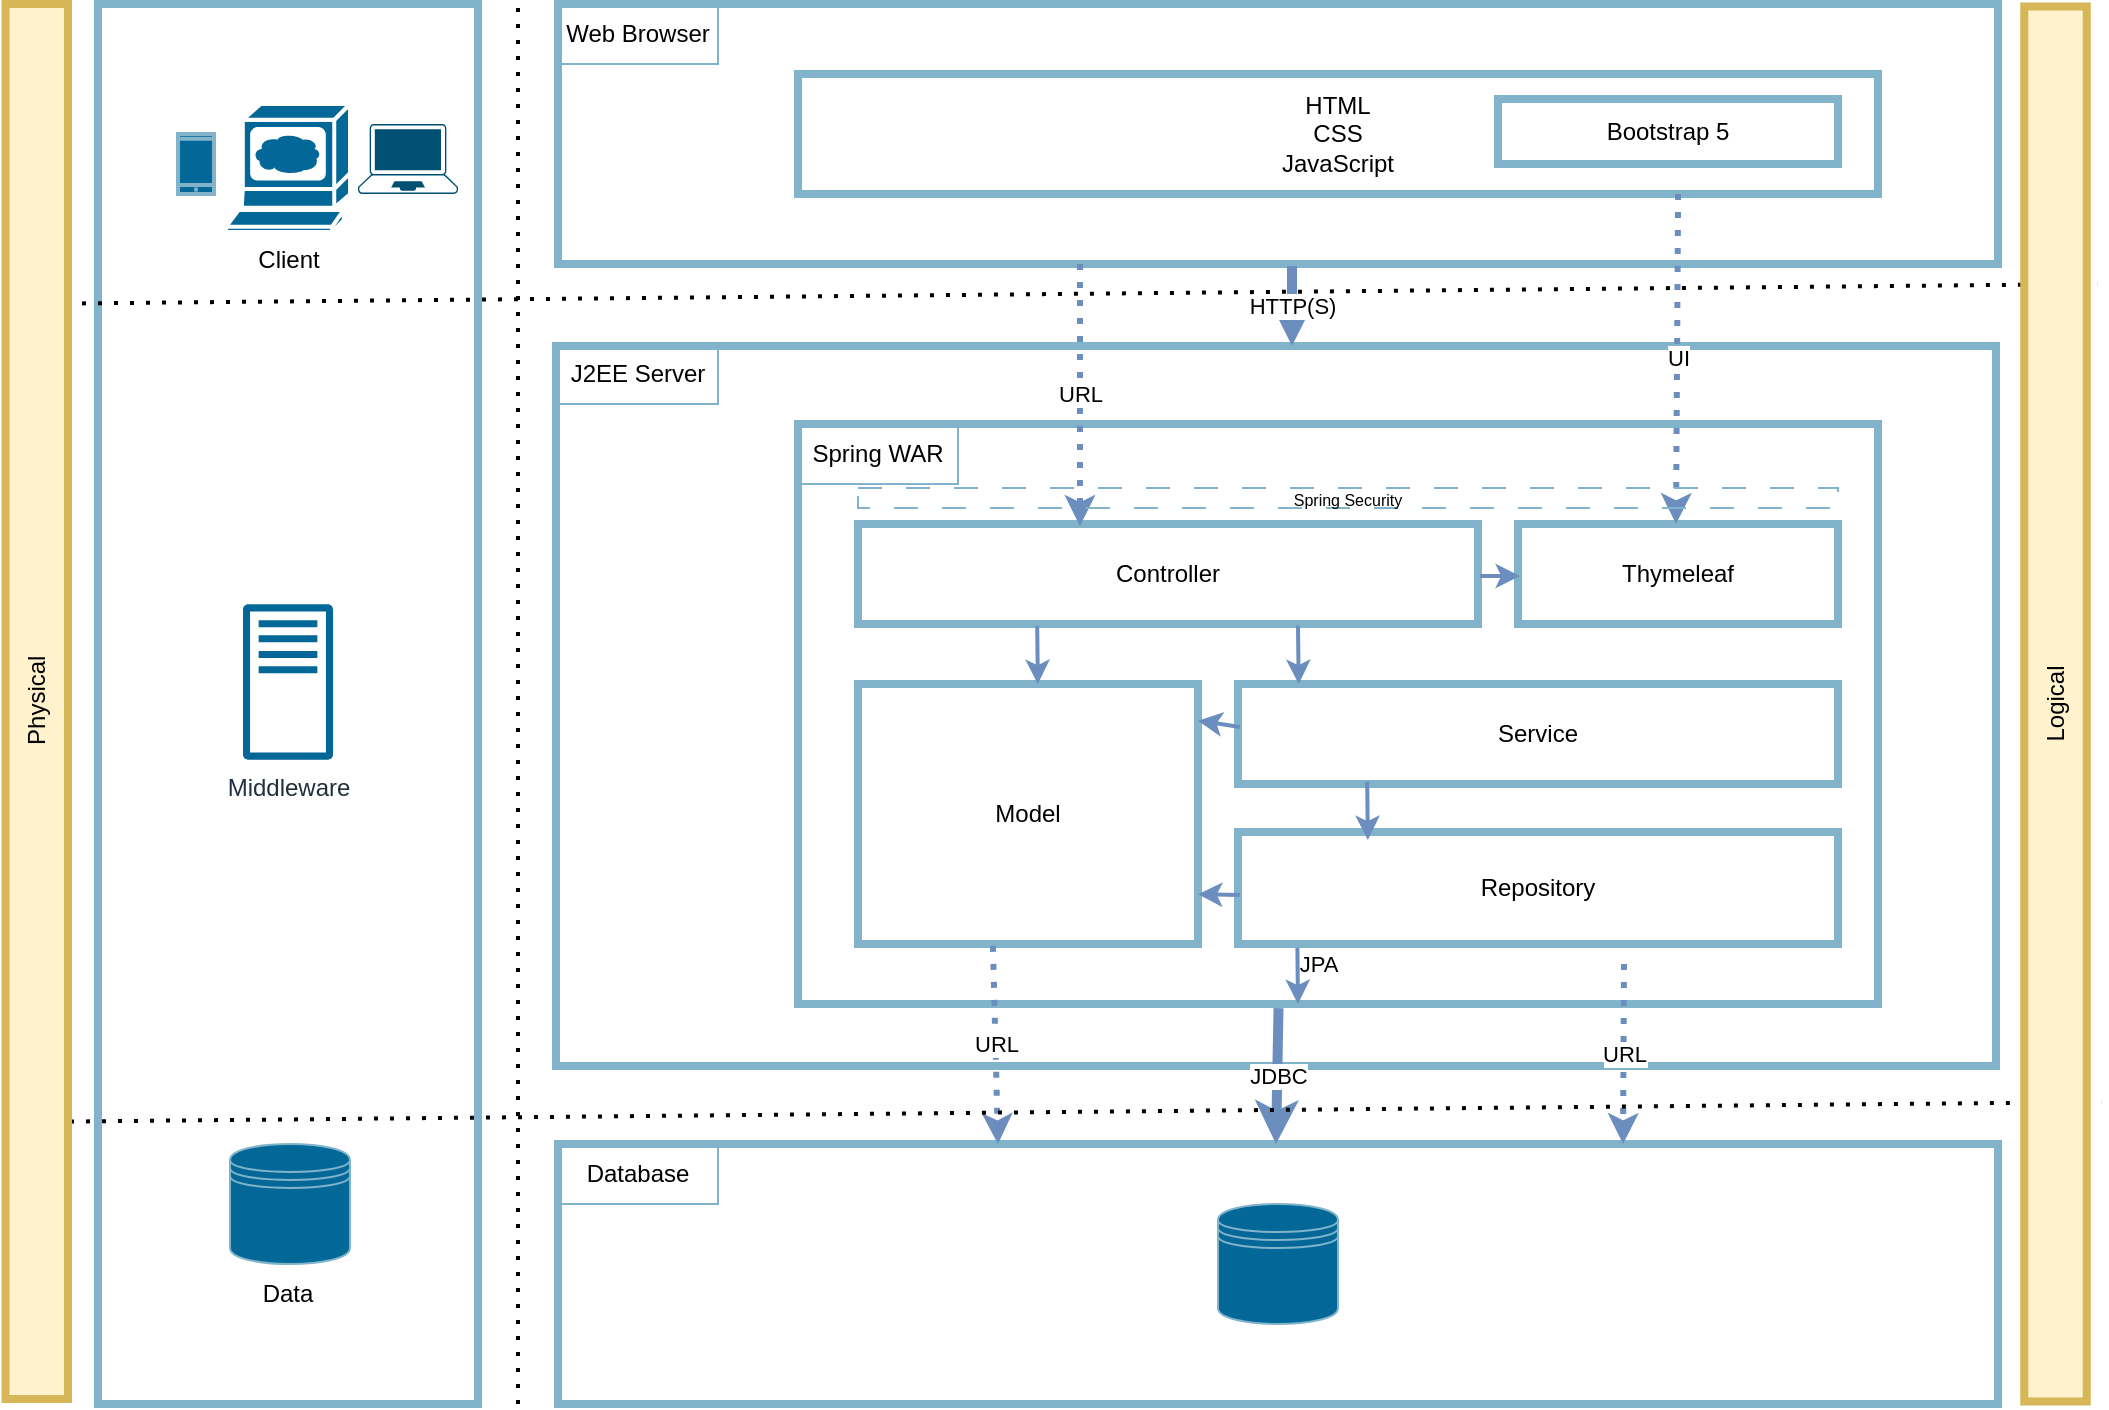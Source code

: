 <mxfile version="20.8.10" type="device"><diagram name="Page-1" id="4z8TRQdgjV0MRrvlpB9m"><mxGraphModel dx="1418" dy="820" grid="1" gridSize="10" guides="1" tooltips="1" connect="1" arrows="1" fold="1" page="1" pageScale="1" pageWidth="850" pageHeight="1100" math="0" shadow="0"><root><mxCell id="0"/><mxCell id="1" parent="0"/><mxCell id="D19SpQrq9sF7mbCw8guA-1" value="" style="endArrow=none;dashed=1;html=1;dashPattern=1 3;strokeWidth=2;rounded=0;" parent="1" edge="1"><mxGeometry width="50" height="50" relative="1" as="geometry"><mxPoint x="270" y="770" as="sourcePoint"/><mxPoint x="270" y="70" as="targetPoint"/></mxGeometry></mxCell><mxCell id="D19SpQrq9sF7mbCw8guA-4" value="" style="rounded=0;whiteSpace=wrap;html=1;strokeColor=#81b4cb;strokeWidth=4;fillColor=none;" parent="1" vertex="1"><mxGeometry x="60" y="70" width="190" height="700" as="geometry"/></mxCell><mxCell id="D19SpQrq9sF7mbCw8guA-5" value="Client" style="shape=mxgraph.cisco.computers_and_peripherals.web_browser;html=1;pointerEvents=1;dashed=0;fillColor=#036897;strokeColor=#ffffff;strokeWidth=2;verticalLabelPosition=bottom;verticalAlign=top;align=center;outlineConnect=0;" parent="1" vertex="1"><mxGeometry x="124" y="120" width="62" height="64" as="geometry"/></mxCell><mxCell id="D19SpQrq9sF7mbCw8guA-6" value="" style="html=1;verticalLabelPosition=bottom;align=center;labelBackgroundColor=#ffffff;verticalAlign=top;strokeWidth=2;strokeColor=#81b4cb;shadow=0;dashed=0;shape=mxgraph.ios7.icons.smartphone;fillColor=#036897;" parent="1" vertex="1"><mxGeometry x="100" y="135" width="18" height="30" as="geometry"/></mxCell><mxCell id="D19SpQrq9sF7mbCw8guA-7" value="" style="points=[[0.13,0.02,0],[0.5,0,0],[0.87,0.02,0],[0.885,0.4,0],[0.985,0.985,0],[0.5,1,0],[0.015,0.985,0],[0.115,0.4,0]];verticalLabelPosition=bottom;sketch=0;html=1;verticalAlign=top;aspect=fixed;align=center;pointerEvents=1;shape=mxgraph.cisco19.laptop;fillColor=#005073;strokeColor=none;" parent="1" vertex="1"><mxGeometry x="190" y="130" width="50" height="35" as="geometry"/></mxCell><mxCell id="D19SpQrq9sF7mbCw8guA-9" value="" style="shape=datastore;whiteSpace=wrap;html=1;strokeColor=#81b4cb;fillColor=#036897;" parent="1" vertex="1"><mxGeometry x="126" y="640" width="60" height="60" as="geometry"/></mxCell><mxCell id="D19SpQrq9sF7mbCw8guA-11" value="Middleware" style="sketch=0;outlineConnect=0;fontColor=#232F3E;gradientColor=none;fillColor=#036897;strokeColor=none;dashed=0;verticalLabelPosition=bottom;verticalAlign=top;align=center;html=1;fontSize=12;fontStyle=0;aspect=fixed;pointerEvents=1;shape=mxgraph.aws4.traditional_server;" parent="1" vertex="1"><mxGeometry x="132.5" y="370" width="45" height="78" as="geometry"/></mxCell><mxCell id="D19SpQrq9sF7mbCw8guA-12" value="Data" style="text;html=1;strokeColor=none;fillColor=none;align=center;verticalAlign=middle;whiteSpace=wrap;rounded=0;" parent="1" vertex="1"><mxGeometry x="125" y="700" width="60" height="30" as="geometry"/></mxCell><mxCell id="D19SpQrq9sF7mbCw8guA-14" value="" style="rounded=0;whiteSpace=wrap;html=1;strokeColor=#81b4cb;fillColor=none;strokeWidth=4;" parent="1" vertex="1"><mxGeometry x="290" y="70" width="720" height="130" as="geometry"/></mxCell><mxCell id="D19SpQrq9sF7mbCw8guA-15" value="" style="rounded=0;whiteSpace=wrap;html=1;strokeColor=#81b4cb;fillColor=none;strokeWidth=4;" parent="1" vertex="1"><mxGeometry x="289" y="241" width="720" height="360" as="geometry"/></mxCell><mxCell id="D19SpQrq9sF7mbCw8guA-16" value="" style="rounded=0;whiteSpace=wrap;html=1;strokeColor=#81b4cb;fillColor=none;strokeWidth=4;" parent="1" vertex="1"><mxGeometry x="290" y="640" width="720" height="130" as="geometry"/></mxCell><mxCell id="D19SpQrq9sF7mbCw8guA-17" value="" style="shape=datastore;whiteSpace=wrap;html=1;strokeColor=#81b4cb;fillColor=#036897;" parent="1" vertex="1"><mxGeometry x="620" y="670" width="60" height="60" as="geometry"/></mxCell><mxCell id="D19SpQrq9sF7mbCw8guA-18" value="J2EE Server" style="text;html=1;strokeColor=#81b4cb;fillColor=none;align=center;verticalAlign=middle;whiteSpace=wrap;rounded=0;" parent="1" vertex="1"><mxGeometry x="290" y="240" width="80" height="30" as="geometry"/></mxCell><mxCell id="D19SpQrq9sF7mbCw8guA-19" value="Database" style="text;html=1;strokeColor=#81b4cb;fillColor=none;align=center;verticalAlign=middle;whiteSpace=wrap;rounded=0;" parent="1" vertex="1"><mxGeometry x="290" y="640" width="80" height="30" as="geometry"/></mxCell><mxCell id="D19SpQrq9sF7mbCw8guA-20" value="Web Browser" style="text;html=1;strokeColor=#81b4cb;fillColor=none;align=center;verticalAlign=middle;whiteSpace=wrap;rounded=0;" parent="1" vertex="1"><mxGeometry x="290" y="70" width="80" height="30" as="geometry"/></mxCell><mxCell id="D19SpQrq9sF7mbCw8guA-21" value="JDBC" style="endArrow=classic;html=1;rounded=0;entryX=0.5;entryY=0;entryDx=0;entryDy=0;exitX=0.469;exitY=1.007;exitDx=0;exitDy=0;fillColor=#dae8fc;strokeColor=#6c8ebf;strokeWidth=5;exitPerimeter=0;" parent="1" edge="1"><mxGeometry width="50" height="50" relative="1" as="geometry"><mxPoint x="650.26" y="572.03" as="sourcePoint"/><mxPoint x="649" y="640" as="targetPoint"/></mxGeometry></mxCell><mxCell id="D19SpQrq9sF7mbCw8guA-22" value="HTTP(S)" style="endArrow=classic;html=1;rounded=0;entryX=0.5;entryY=0;entryDx=0;entryDy=0;exitX=0.5;exitY=1;exitDx=0;exitDy=0;fillColor=#dae8fc;strokeColor=#6c8ebf;strokeWidth=5;" parent="1" edge="1"><mxGeometry width="50" height="50" relative="1" as="geometry"><mxPoint x="657" y="201" as="sourcePoint"/><mxPoint x="657" y="241" as="targetPoint"/></mxGeometry></mxCell><mxCell id="D19SpQrq9sF7mbCw8guA-23" value="HTML&lt;br&gt;CSS&lt;br&gt;JavaScript" style="rounded=0;whiteSpace=wrap;html=1;strokeColor=#81b4cb;strokeWidth=4;fillColor=none;" parent="1" vertex="1"><mxGeometry x="410" y="105" width="540" height="60" as="geometry"/></mxCell><mxCell id="D19SpQrq9sF7mbCw8guA-24" value="Bootstrap 5" style="rounded=0;whiteSpace=wrap;html=1;strokeColor=#81b4cb;strokeWidth=4;fillColor=none;" parent="1" vertex="1"><mxGeometry x="760" y="117.5" width="170" height="32.5" as="geometry"/></mxCell><mxCell id="D19SpQrq9sF7mbCw8guA-25" value="" style="rounded=0;whiteSpace=wrap;html=1;strokeColor=#81b4cb;strokeWidth=4;fillColor=none;" parent="1" vertex="1"><mxGeometry x="410" y="280" width="540" height="290" as="geometry"/></mxCell><mxCell id="D19SpQrq9sF7mbCw8guA-26" value="Spring WAR" style="text;html=1;strokeColor=#81b4cb;fillColor=none;align=center;verticalAlign=middle;whiteSpace=wrap;rounded=0;" parent="1" vertex="1"><mxGeometry x="410" y="280" width="80" height="30" as="geometry"/></mxCell><mxCell id="D19SpQrq9sF7mbCw8guA-27" value="Controller" style="rounded=0;whiteSpace=wrap;html=1;strokeColor=#81b4cb;strokeWidth=4;fillColor=none;" parent="1" vertex="1"><mxGeometry x="440" y="330" width="310" height="50" as="geometry"/></mxCell><mxCell id="D19SpQrq9sF7mbCw8guA-28" value="Thymeleaf" style="rounded=0;whiteSpace=wrap;html=1;strokeColor=#81b4cb;strokeWidth=4;fillColor=none;" parent="1" vertex="1"><mxGeometry x="770" y="330" width="160" height="50" as="geometry"/></mxCell><mxCell id="D19SpQrq9sF7mbCw8guA-29" value="URL" style="endArrow=classic;html=1;rounded=0;entryX=0.358;entryY=0.02;entryDx=0;entryDy=0;fillColor=#dae8fc;strokeColor=#6c8ebf;strokeWidth=3;entryPerimeter=0;dashed=1;dashPattern=1 2;" parent="1" target="D19SpQrq9sF7mbCw8guA-27" edge="1"><mxGeometry width="50" height="50" relative="1" as="geometry"><mxPoint x="551" y="200" as="sourcePoint"/><mxPoint x="557" y="251" as="targetPoint"/></mxGeometry></mxCell><mxCell id="D19SpQrq9sF7mbCw8guA-33" value="Service" style="rounded=0;whiteSpace=wrap;html=1;strokeColor=#81b4cb;strokeWidth=4;fillColor=none;" parent="1" vertex="1"><mxGeometry x="630" y="410" width="300" height="50" as="geometry"/></mxCell><mxCell id="D19SpQrq9sF7mbCw8guA-34" value="Repository" style="rounded=0;whiteSpace=wrap;html=1;strokeColor=#81b4cb;strokeWidth=4;fillColor=none;" parent="1" vertex="1"><mxGeometry x="630" y="484" width="300" height="56" as="geometry"/></mxCell><mxCell id="D19SpQrq9sF7mbCw8guA-35" value="Model" style="rounded=0;whiteSpace=wrap;html=1;strokeColor=#81b4cb;strokeWidth=4;fillColor=none;" parent="1" vertex="1"><mxGeometry x="440" y="410" width="170" height="130" as="geometry"/></mxCell><mxCell id="D19SpQrq9sF7mbCw8guA-31" value="UI" style="endArrow=classic;html=1;rounded=0;entryX=0.358;entryY=0.02;entryDx=0;entryDy=0;exitX=0.263;exitY=1.017;exitDx=0;exitDy=0;fillColor=#dae8fc;strokeColor=#6c8ebf;strokeWidth=3;entryPerimeter=0;exitPerimeter=0;dashed=1;dashPattern=1 2;" parent="1" edge="1"><mxGeometry width="50" height="50" relative="1" as="geometry"><mxPoint x="850.04" y="165.0" as="sourcePoint"/><mxPoint x="849" y="329.98" as="targetPoint"/></mxGeometry></mxCell><mxCell id="D19SpQrq9sF7mbCw8guA-38" value="&lt;br&gt;" style="endArrow=classic;html=1;rounded=0;entryX=0.529;entryY=0;entryDx=0;entryDy=0;fillColor=#dae8fc;strokeColor=#6c8ebf;strokeWidth=2;exitX=0.289;exitY=1.018;exitDx=0;exitDy=0;exitPerimeter=0;entryPerimeter=0;" parent="1" source="D19SpQrq9sF7mbCw8guA-27" target="D19SpQrq9sF7mbCw8guA-35" edge="1"><mxGeometry x="-0.957" y="4" width="50" height="50" relative="1" as="geometry"><mxPoint x="520" y="380" as="sourcePoint"/><mxPoint x="524" y="407" as="targetPoint"/><mxPoint as="offset"/></mxGeometry></mxCell><mxCell id="D19SpQrq9sF7mbCw8guA-39" value="&lt;br&gt;" style="endArrow=classic;html=1;rounded=0;entryX=0.529;entryY=0;entryDx=0;entryDy=0;fillColor=#dae8fc;strokeColor=#6c8ebf;strokeWidth=2;exitX=0.289;exitY=1.018;exitDx=0;exitDy=0;exitPerimeter=0;entryPerimeter=0;" parent="1" edge="1"><mxGeometry x="-0.957" y="4" width="50" height="50" relative="1" as="geometry"><mxPoint x="660.0" y="380.9" as="sourcePoint"/><mxPoint x="660.34" y="410" as="targetPoint"/><mxPoint as="offset"/></mxGeometry></mxCell><mxCell id="D19SpQrq9sF7mbCw8guA-40" value="&lt;br&gt;" style="endArrow=none;html=1;rounded=0;entryX=0.003;entryY=0.429;entryDx=0;entryDy=0;fillColor=#dae8fc;strokeColor=#6c8ebf;strokeWidth=2;exitX=1;exitY=0.141;exitDx=0;exitDy=0;exitPerimeter=0;entryPerimeter=0;startArrow=classic;startFill=1;endFill=0;" parent="1" source="D19SpQrq9sF7mbCw8guA-35" target="D19SpQrq9sF7mbCw8guA-33" edge="1"><mxGeometry x="-0.957" y="4" width="50" height="50" relative="1" as="geometry"><mxPoint x="670.0" y="390.9" as="sourcePoint"/><mxPoint x="670.34" y="420" as="targetPoint"/><mxPoint as="offset"/></mxGeometry></mxCell><mxCell id="D19SpQrq9sF7mbCw8guA-41" value="&lt;br&gt;" style="endArrow=classic;html=1;rounded=0;entryX=0;entryY=0.5;entryDx=0;entryDy=0;fillColor=#dae8fc;strokeColor=#6c8ebf;strokeWidth=2;exitX=1;exitY=0.5;exitDx=0;exitDy=0;" parent="1" edge="1"><mxGeometry x="-0.957" y="4" width="50" height="50" relative="1" as="geometry"><mxPoint x="751" y="356" as="sourcePoint"/><mxPoint x="771" y="356" as="targetPoint"/><mxPoint as="offset"/></mxGeometry></mxCell><mxCell id="D19SpQrq9sF7mbCw8guA-42" value="&lt;br&gt;" style="endArrow=classic;html=1;rounded=0;entryX=0.529;entryY=0;entryDx=0;entryDy=0;fillColor=#dae8fc;strokeColor=#6c8ebf;strokeWidth=2;exitX=0.289;exitY=1.018;exitDx=0;exitDy=0;exitPerimeter=0;entryPerimeter=0;" parent="1" edge="1"><mxGeometry x="-0.957" y="4" width="50" height="50" relative="1" as="geometry"><mxPoint x="694.59" y="458.9" as="sourcePoint"/><mxPoint x="694.93" y="488" as="targetPoint"/><mxPoint as="offset"/></mxGeometry></mxCell><mxCell id="D19SpQrq9sF7mbCw8guA-43" value="URL" style="endArrow=classic;html=1;rounded=0;entryX=0.358;entryY=0.02;entryDx=0;entryDy=0;fillColor=#dae8fc;strokeColor=#6c8ebf;strokeWidth=3;entryPerimeter=0;dashed=1;dashPattern=1 2;exitX=0.397;exitY=1.007;exitDx=0;exitDy=0;exitPerimeter=0;" parent="1" source="D19SpQrq9sF7mbCw8guA-35" edge="1"><mxGeometry width="50" height="50" relative="1" as="geometry"><mxPoint x="510.02" y="509" as="sourcePoint"/><mxPoint x="510" y="640" as="targetPoint"/></mxGeometry></mxCell><mxCell id="D19SpQrq9sF7mbCw8guA-44" value="URL" style="endArrow=classic;html=1;rounded=0;entryX=0.358;entryY=0.02;entryDx=0;entryDy=0;fillColor=#dae8fc;strokeColor=#6c8ebf;strokeWidth=3;entryPerimeter=0;dashed=1;dashPattern=1 2;" parent="1" edge="1"><mxGeometry width="50" height="50" relative="1" as="geometry"><mxPoint x="823" y="550" as="sourcePoint"/><mxPoint x="822.51" y="640" as="targetPoint"/></mxGeometry></mxCell><mxCell id="D19SpQrq9sF7mbCw8guA-45" value="&lt;br&gt;" style="endArrow=none;html=1;rounded=0;entryX=0.003;entryY=0.429;entryDx=0;entryDy=0;fillColor=#dae8fc;strokeColor=#6c8ebf;strokeWidth=2;exitX=1;exitY=0.141;exitDx=0;exitDy=0;exitPerimeter=0;entryPerimeter=0;startArrow=classic;startFill=1;endFill=0;" parent="1" edge="1"><mxGeometry x="-0.957" y="4" width="50" height="50" relative="1" as="geometry"><mxPoint x="610" y="515.15" as="sourcePoint"/><mxPoint x="630.9" y="515.45" as="targetPoint"/><mxPoint as="offset"/></mxGeometry></mxCell><mxCell id="D19SpQrq9sF7mbCw8guA-46" value="" style="endArrow=none;dashed=1;html=1;dashPattern=1 3;strokeWidth=2;rounded=0;" parent="1" edge="1"><mxGeometry width="50" height="50" relative="1" as="geometry"><mxPoint x="20" y="220" as="sourcePoint"/><mxPoint x="1060" y="210" as="targetPoint"/></mxGeometry></mxCell><mxCell id="D19SpQrq9sF7mbCw8guA-47" value="" style="endArrow=none;dashed=1;html=1;dashPattern=1 3;strokeWidth=2;rounded=0;" parent="1" edge="1"><mxGeometry width="50" height="50" relative="1" as="geometry"><mxPoint x="22" y="629" as="sourcePoint"/><mxPoint x="1062" y="619" as="targetPoint"/></mxGeometry></mxCell><mxCell id="D19SpQrq9sF7mbCw8guA-48" value="Physical" style="rounded=0;whiteSpace=wrap;html=1;strokeColor=#d6b656;strokeWidth=4;fillColor=#fff2cc;rotation=-90;" parent="1" vertex="1"><mxGeometry x="-319.37" y="403.13" width="697.5" height="31.25" as="geometry"/></mxCell><mxCell id="D19SpQrq9sF7mbCw8guA-49" value="Logical" style="rounded=0;whiteSpace=wrap;html=1;strokeColor=#d6b656;strokeWidth=4;fillColor=#fff2cc;rotation=-90;" parent="1" vertex="1"><mxGeometry x="690" y="404.37" width="697.5" height="31.25" as="geometry"/></mxCell><mxCell id="Tj7jRT5PczwtgJgfJEfG-4" value="&lt;font style=&quot;font-size: 8px;&quot;&gt;Spring Security&lt;/font&gt;" style="rounded=0;whiteSpace=wrap;html=1;fillColor=none;dashed=1;dashPattern=12 12;strokeColor=#81b4cb;" vertex="1" parent="1"><mxGeometry x="440" y="312" width="490" height="10" as="geometry"/></mxCell><mxCell id="Tj7jRT5PczwtgJgfJEfG-2" value="JPA" style="endArrow=classic;html=1;rounded=0;fillColor=#dae8fc;strokeColor=#6c8ebf;strokeWidth=2;exitX=0.099;exitY=1.034;exitDx=0;exitDy=0;exitPerimeter=0;" edge="1" parent="1" source="D19SpQrq9sF7mbCw8guA-34"><mxGeometry x="-0.416" y="10" width="50" height="50" relative="1" as="geometry"><mxPoint x="660" y="560" as="sourcePoint"/><mxPoint x="660" y="570" as="targetPoint"/><mxPoint as="offset"/></mxGeometry></mxCell></root></mxGraphModel></diagram></mxfile>